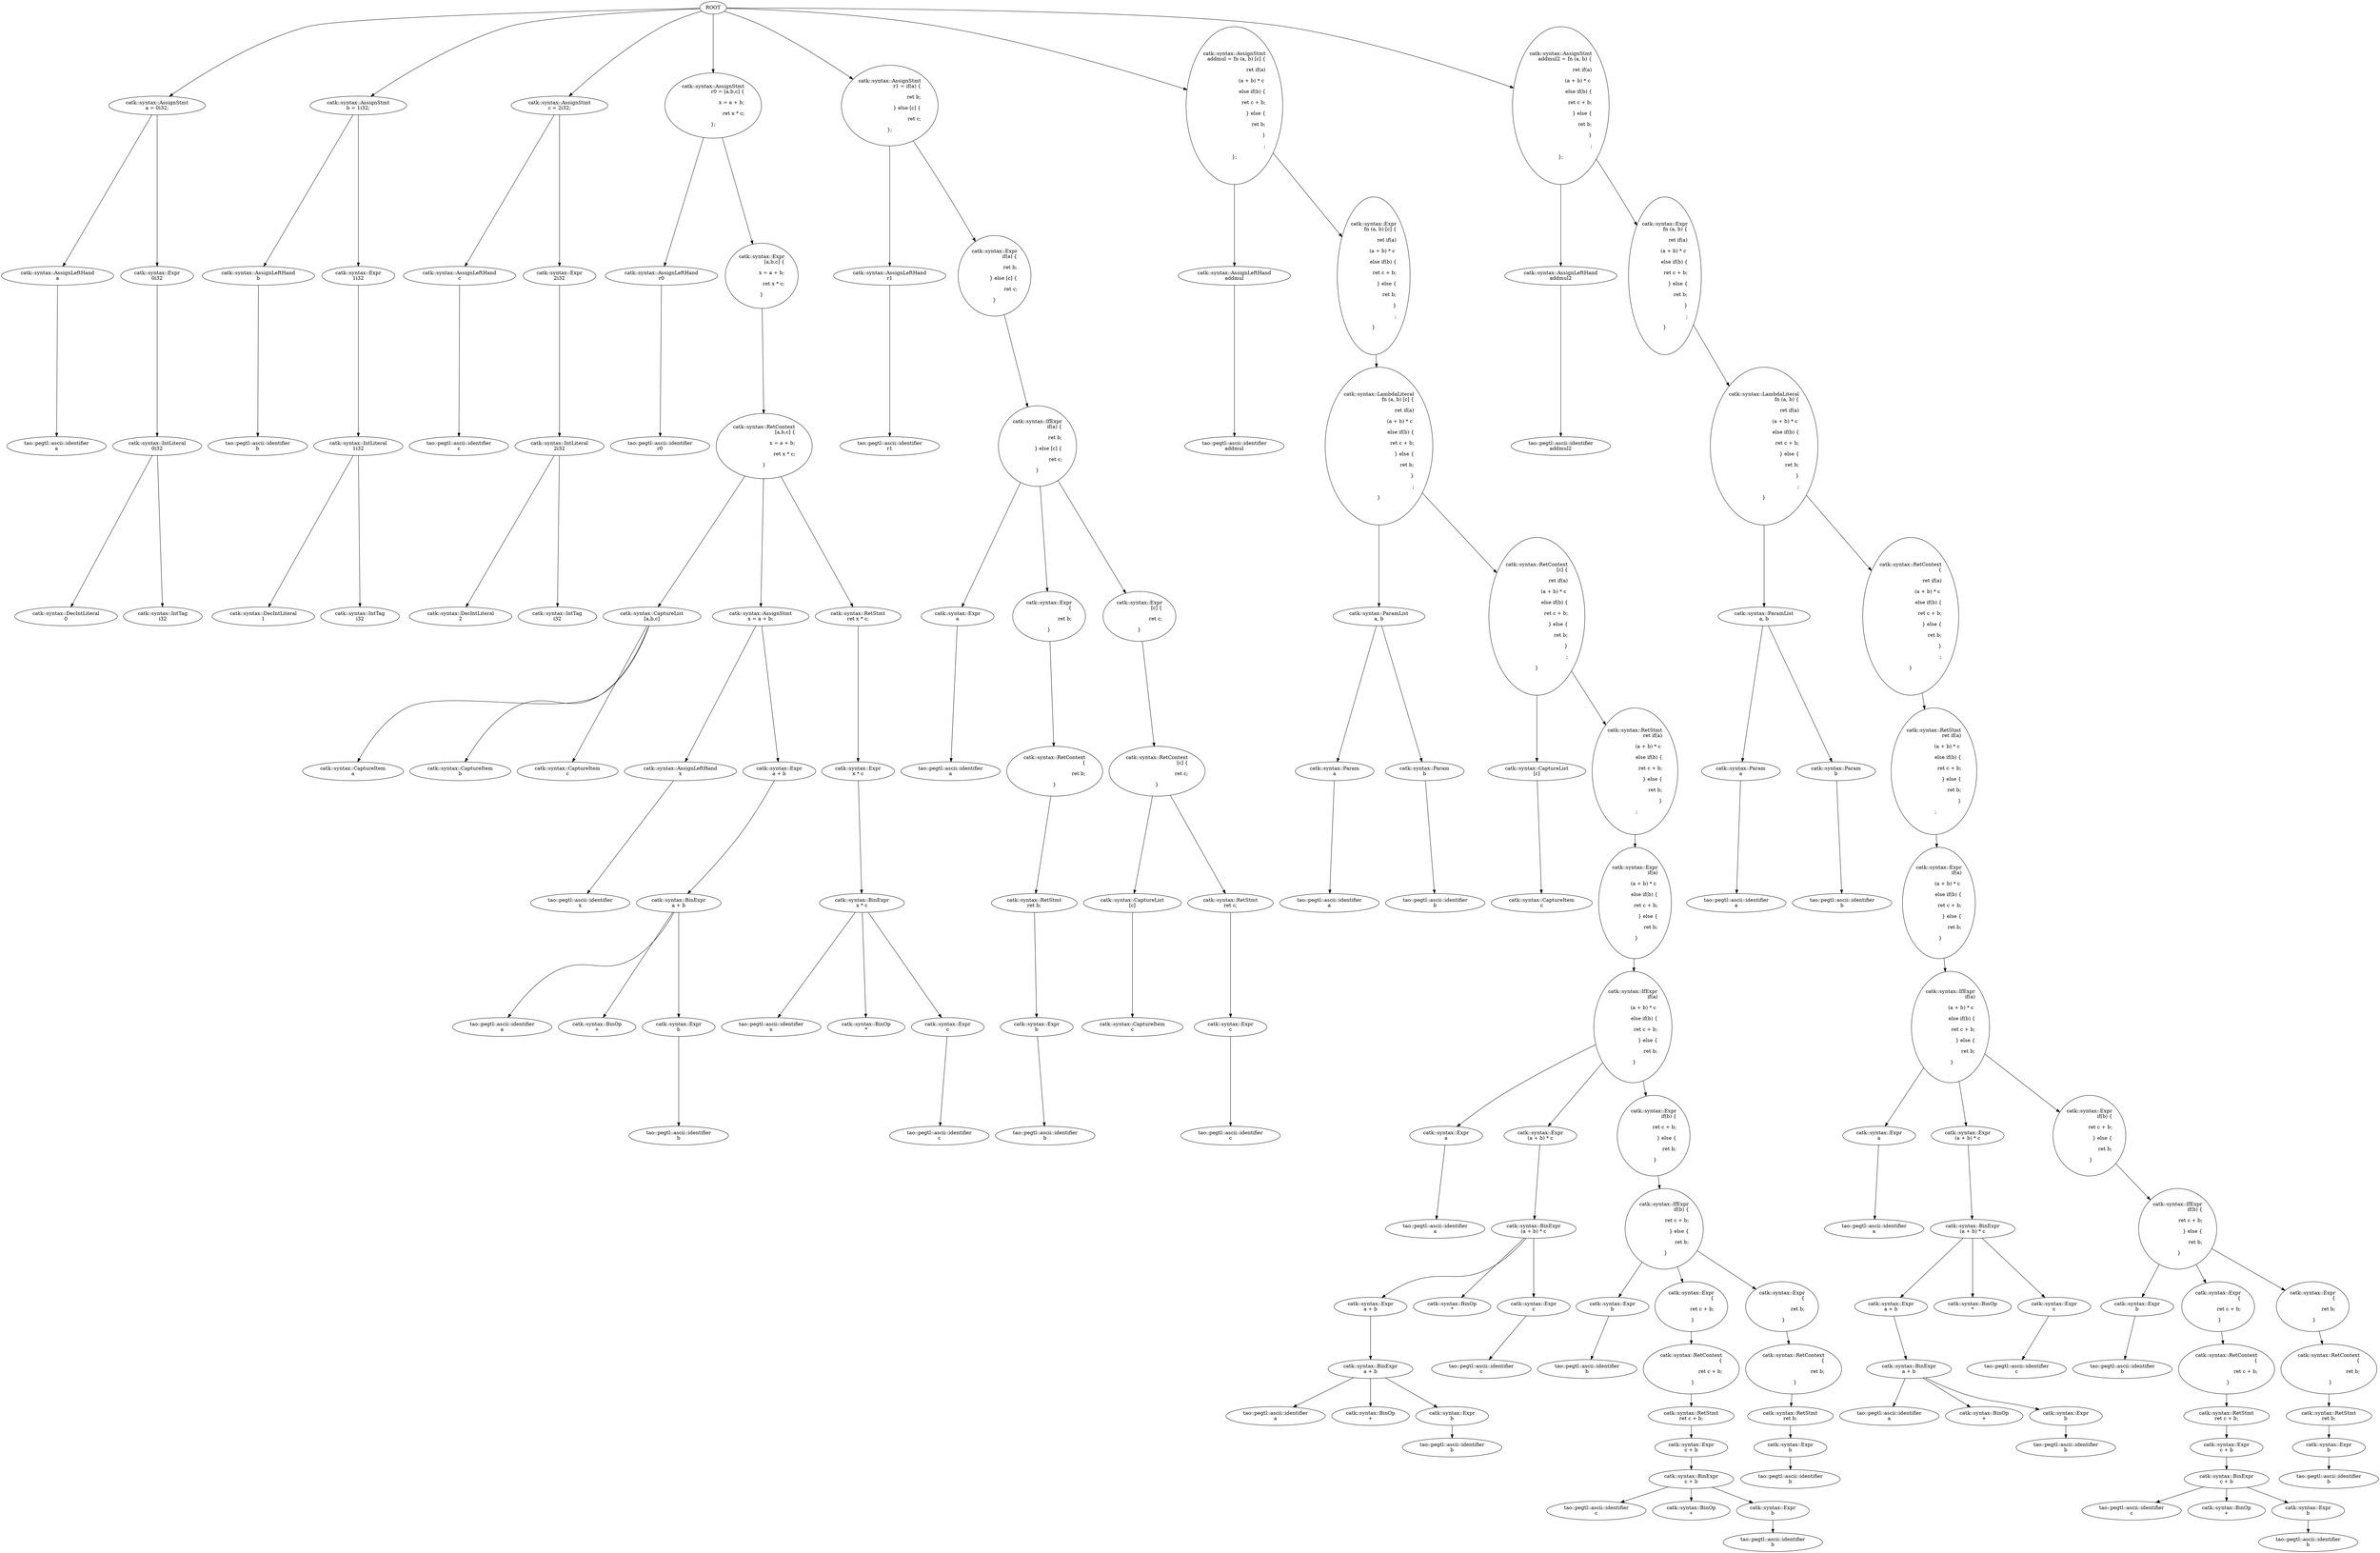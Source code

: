 digraph parse_tree
{
  x0x7d2830 [ label="ROOT" ]
  x0x7d2830 -> { x0x7d6f30, x0x683020, x0x683260, x0x682cc0, x0x7d89f0, x0x7d8060, x0x7dbb40 }
  x0x7d6f30 [ label="catk::syntax::AssignStmt\na = 0i32;" ]
  x0x7d6f30 -> { x0x7d6fc0, x0x7d7080 }
  x0x7d6fc0 [ label="catk::syntax::AssignLeftHand\na" ]
  x0x7d6fc0 -> { x0x7d71a0 }
  x0x7d71a0 [ label="tao::pegtl::ascii::identifier\na" ]
  x0x7d7080 [ label="catk::syntax::Expr\n0i32" ]
  x0x7d7080 -> { x0x6824e0 }
  x0x6824e0 [ label="catk::syntax::IntLiteral\n0i32" ]
  x0x6824e0 -> { x0x6829f0, x0x682f90 }
  x0x6829f0 [ label="catk::syntax::DecIntLiteral\n0" ]
  x0x682f90 [ label="catk::syntax::IntTag\ni32" ]
  x0x683020 [ label="catk::syntax::AssignStmt\nb = 1i32;" ]
  x0x683020 -> { x0x682a80, x0x682b10 }
  x0x682a80 [ label="catk::syntax::AssignLeftHand\nb" ]
  x0x682a80 -> { x0x6830b0 }
  x0x6830b0 [ label="tao::pegtl::ascii::identifier\nb" ]
  x0x682b10 [ label="catk::syntax::Expr\n1i32" ]
  x0x682b10 -> { x0x6831d0 }
  x0x6831d0 [ label="catk::syntax::IntLiteral\n1i32" ]
  x0x6831d0 -> { x0x683140, x0x682f00 }
  x0x683140 [ label="catk::syntax::DecIntLiteral\n1" ]
  x0x682f00 [ label="catk::syntax::IntTag\ni32" ]
  x0x683260 [ label="catk::syntax::AssignStmt\nc = 2i32;" ]
  x0x683260 -> { x0x682720, x0x682ba0 }
  x0x682720 [ label="catk::syntax::AssignLeftHand\nc" ]
  x0x682720 -> { x0x682690 }
  x0x682690 [ label="tao::pegtl::ascii::identifier\nc" ]
  x0x682ba0 [ label="catk::syntax::Expr\n2i32" ]
  x0x682ba0 -> { x0x6827b0 }
  x0x6827b0 [ label="catk::syntax::IntLiteral\n2i32" ]
  x0x6827b0 -> { x0x682840, x0x6828d0 }
  x0x682840 [ label="catk::syntax::DecIntLiteral\n2" ]
  x0x6828d0 [ label="catk::syntax::IntTag\ni32" ]
  x0x682cc0 [ label="catk::syntax::AssignStmt\nr0 = [a,b,c] {\r\n  x = a + b;\r\n  ret x * c;\r\n};" ]
  x0x682cc0 -> { x0x683380, x0x682960 }
  x0x683380 [ label="catk::syntax::AssignLeftHand\nr0" ]
  x0x683380 -> { x0x682600 }
  x0x682600 [ label="tao::pegtl::ascii::identifier\nr0" ]
  x0x682960 [ label="catk::syntax::Expr\n[a,b,c] {\r\n  x = a + b;\r\n  ret x * c;\r\n}" ]
  x0x682960 -> { x0x682de0 }
  x0x682de0 [ label="catk::syntax::RetContext\n[a,b,c] {\r\n  x = a + b;\r\n  ret x * c;\r\n}" ]
  x0x682de0 -> { x0x7d8e70, x0x7d83c0, x0x7d8cc0 }
  x0x7d8e70 [ label="catk::syntax::CaptureList\n[a,b,c]" ]
  x0x7d8e70 -> { x0x7d9bf0, x0x7d9800, x0x7d9140 }
  x0x7d9bf0 [ label="catk::syntax::CaptureItem\na" ]
  x0x7d9800 [ label="catk::syntax::CaptureItem\nb" ]
  x0x7d9140 [ label="catk::syntax::CaptureItem\nc" ]
  x0x7d83c0 [ label="catk::syntax::AssignStmt\nx = a + b;" ]
  x0x7d83c0 -> { x0x7d9530, x0x7d9770 }
  x0x7d9530 [ label="catk::syntax::AssignLeftHand\nx" ]
  x0x7d9530 -> { x0x7d8180 }
  x0x7d8180 [ label="tao::pegtl::ascii::identifier\nx" ]
  x0x7d9770 [ label="catk::syntax::Expr\na + b" ]
  x0x7d9770 -> { x0x7d8c30 }
  x0x7d8c30 [ label="catk::syntax::BinExpr\na + b" ]
  x0x7d8c30 -> { x0x7d8450, x0x7d9890, x0x7d9380 }
  x0x7d8450 [ label="tao::pegtl::ascii::identifier\na" ]
  x0x7d9890 [ label="catk::syntax::BinOp\n+" ]
  x0x7d9380 [ label="catk::syntax::Expr\nb" ]
  x0x7d9380 -> { x0x7d9a40 }
  x0x7d9a40 [ label="tao::pegtl::ascii::identifier\nb" ]
  x0x7d8cc0 [ label="catk::syntax::RetStmt\nret x * c;" ]
  x0x7d8cc0 -> { x0x7d92f0 }
  x0x7d92f0 [ label="catk::syntax::Expr\nx * c" ]
  x0x7d92f0 -> { x0x7d9920 }
  x0x7d9920 [ label="catk::syntax::BinExpr\nx * c" ]
  x0x7d9920 -> { x0x7d91d0, x0x7d9260, x0x7d8f00 }
  x0x7d91d0 [ label="tao::pegtl::ascii::identifier\nx" ]
  x0x7d9260 [ label="catk::syntax::BinOp\n*" ]
  x0x7d8f00 [ label="catk::syntax::Expr\nc" ]
  x0x7d8f00 -> { x0x7d9ad0 }
  x0x7d9ad0 [ label="tao::pegtl::ascii::identifier\nc" ]
  x0x7d89f0 [ label="catk::syntax::AssignStmt\nr1 = if(a) {\r\n  ret b;\r\n} else [c] {\r\n  ret c;\r\n};" ]
  x0x7d89f0 -> { x0x7d96e0, x0x7d9da0 }
  x0x7d96e0 [ label="catk::syntax::AssignLeftHand\nr1" ]
  x0x7d96e0 -> { x0x7d9c80 }
  x0x7d9c80 [ label="tao::pegtl::ascii::identifier\nr1" ]
  x0x7d9da0 [ label="catk::syntax::Expr\nif(a) {\r\n  ret b;\r\n} else [c] {\r\n  ret c;\r\n}" ]
  x0x7d9da0 -> { x0x7d7eb0 }
  x0x7d7eb0 [ label="catk::syntax::IfExpr\nif(a) {\r\n  ret b;\r\n} else [c] {\r\n  ret c;\r\n}" ]
  x0x7d7eb0 -> { x0x7d9b60, x0x7d9410, x0x7d8720 }
  x0x7d9b60 [ label="catk::syntax::Expr\na" ]
  x0x7d9b60 -> { x0x7d84e0 }
  x0x7d84e0 [ label="tao::pegtl::ascii::identifier\na" ]
  x0x7d9410 [ label="catk::syntax::Expr\n{\r\n  ret b;\r\n}" ]
  x0x7d9410 -> { x0x7d9d10 }
  x0x7d9d10 [ label="catk::syntax::RetContext\n{\r\n  ret b;\r\n}" ]
  x0x7d9d10 -> { x0x7d80f0 }
  x0x7d80f0 [ label="catk::syntax::RetStmt\nret b;" ]
  x0x7d80f0 -> { x0x7d7f40 }
  x0x7d7f40 [ label="catk::syntax::Expr\nb" ]
  x0x7d7f40 -> { x0x7d8570 }
  x0x7d8570 [ label="tao::pegtl::ascii::identifier\nb" ]
  x0x7d8720 [ label="catk::syntax::Expr\n[c] {\r\n  ret c;\r\n}" ]
  x0x7d8720 -> { x0x7d94a0 }
  x0x7d94a0 [ label="catk::syntax::RetContext\n[c] {\r\n  ret c;\r\n}" ]
  x0x7d94a0 -> { x0x7d9650, x0x7d88d0 }
  x0x7d9650 [ label="catk::syntax::CaptureList\n[c]" ]
  x0x7d9650 -> { x0x7d8de0 }
  x0x7d8de0 [ label="catk::syntax::CaptureItem\nc" ]
  x0x7d88d0 [ label="catk::syntax::RetStmt\nret c;" ]
  x0x7d88d0 -> { x0x7d7fd0 }
  x0x7d7fd0 [ label="catk::syntax::Expr\nc" ]
  x0x7d7fd0 -> { x0x7d8210 }
  x0x7d8210 [ label="tao::pegtl::ascii::identifier\nc" ]
  x0x7d8060 [ label="catk::syntax::AssignStmt\naddmul = fn (a, b) [c] {\r\n  ret if(a)\r\n    (a + b) * c \r\n  else if(b) {\r\n    ret c + b;\r\n  } else {\r\n    ret b;\r\n  }\r\n  ;\r\n};" ]
  x0x7d8060 -> { x0x7d82a0, x0x7d8600 }
  x0x7d82a0 [ label="catk::syntax::AssignLeftHand\naddmul" ]
  x0x7d82a0 -> { x0x7d8330 }
  x0x7d8330 [ label="tao::pegtl::ascii::identifier\naddmul" ]
  x0x7d8600 [ label="catk::syntax::Expr\nfn (a, b) [c] {\r\n  ret if(a)\r\n    (a + b) * c \r\n  else if(b) {\r\n    ret c + b;\r\n  } else {\r\n    ret b;\r\n  }\r\n  ;\r\n}" ]
  x0x7d8600 -> { x0x7d8840 }
  x0x7d8840 [ label="catk::syntax::LambdaLiteral\nfn (a, b) [c] {\r\n  ret if(a)\r\n    (a + b) * c \r\n  else if(b) {\r\n    ret c + b;\r\n  } else {\r\n    ret b;\r\n  }\r\n  ;\r\n}" ]
  x0x7d8840 -> { x0x7d99b0, x0x6832f0 }
  x0x7d99b0 [ label="catk::syntax::ParamList\na, b" ]
  x0x7d99b0 -> { x0x7d8a80, x0x7d8ba0 }
  x0x7d8a80 [ label="catk::syntax::Param\na" ]
  x0x7d8a80 -> { x0x7d8b10 }
  x0x7d8b10 [ label="tao::pegtl::ascii::identifier\na" ]
  x0x7d8ba0 [ label="catk::syntax::Param\nb" ]
  x0x7d8ba0 -> { x0x7d9020 }
  x0x7d9020 [ label="tao::pegtl::ascii::identifier\nb" ]
  x0x6832f0 [ label="catk::syntax::RetContext\n[c] {\r\n  ret if(a)\r\n    (a + b) * c \r\n  else if(b) {\r\n    ret c + b;\r\n  } else {\r\n    ret b;\r\n  }\r\n  ;\r\n}" ]
  x0x6832f0 -> { x0x682d50, x0x682c30 }
  x0x682d50 [ label="catk::syntax::CaptureList\n[c]" ]
  x0x682d50 -> { x0x7d90b0 }
  x0x7d90b0 [ label="catk::syntax::CaptureItem\nc" ]
  x0x682c30 [ label="catk::syntax::RetStmt\nret if(a)\r\n    (a + b) * c \r\n  else if(b) {\r\n    ret c + b;\r\n  } else {\r\n    ret b;\r\n  }\r\n  ;" ]
  x0x682c30 -> { x0x682570 }
  x0x682570 [ label="catk::syntax::Expr\nif(a)\r\n    (a + b) * c \r\n  else if(b) {\r\n    ret c + b;\r\n  } else {\r\n    ret b;\r\n  }" ]
  x0x682570 -> { x0x682e70 }
  x0x682e70 [ label="catk::syntax::IfExpr\nif(a)\r\n    (a + b) * c \r\n  else if(b) {\r\n    ret c + b;\r\n  } else {\r\n    ret b;\r\n  }" ]
  x0x682e70 -> { x0x7db2d0, x0x7dc200, x0x7dc710 }
  x0x7db2d0 [ label="catk::syntax::Expr\na" ]
  x0x7db2d0 -> { x0x7dc680 }
  x0x7dc680 [ label="tao::pegtl::ascii::identifier\na" ]
  x0x7dc200 [ label="catk::syntax::Expr\n(a + b) * c" ]
  x0x7dc200 -> { x0x7dbf30 }
  x0x7dbf30 [ label="catk::syntax::BinExpr\n(a + b) * c" ]
  x0x7dbf30 -> { x0x7db090, x0x7db120, x0x7db360 }
  x0x7db090 [ label="catk::syntax::Expr\na + b" ]
  x0x7db090 -> { x0x7dcc20 }
  x0x7dcc20 [ label="catk::syntax::BinExpr\na + b" ]
  x0x7dcc20 -> { x0x7db7e0, x0x7dbcf0, x0x7dc5f0 }
  x0x7db7e0 [ label="tao::pegtl::ascii::identifier\na" ]
  x0x7dbcf0 [ label="catk::syntax::BinOp\n+" ]
  x0x7dc5f0 [ label="catk::syntax::Expr\nb" ]
  x0x7dc5f0 -> { x0x7dbfc0 }
  x0x7dbfc0 [ label="tao::pegtl::ascii::identifier\nb" ]
  x0x7db120 [ label="catk::syntax::BinOp\n*" ]
  x0x7db360 [ label="catk::syntax::Expr\nc" ]
  x0x7db360 -> { x0x7dbe10 }
  x0x7dbe10 [ label="tao::pegtl::ascii::identifier\nc" ]
  x0x7dc710 [ label="catk::syntax::Expr\nif(b) {\r\n    ret c + b;\r\n  } else {\r\n    ret b;\r\n  }" ]
  x0x7dc710 -> { x0x7dc170 }
  x0x7dc170 [ label="catk::syntax::IfExpr\nif(b) {\r\n    ret c + b;\r\n  } else {\r\n    ret b;\r\n  }" ]
  x0x7dc170 -> { x0x7dc9e0, x0x7dc290, x0x7dba20 }
  x0x7dc9e0 [ label="catk::syntax::Expr\nb" ]
  x0x7dc9e0 -> { x0x7dbea0 }
  x0x7dbea0 [ label="tao::pegtl::ascii::identifier\nb" ]
  x0x7dc290 [ label="catk::syntax::Expr\n{\r\n    ret c + b;\r\n  }" ]
  x0x7dc290 -> { x0x7db6c0 }
  x0x7db6c0 [ label="catk::syntax::RetContext\n{\r\n    ret c + b;\r\n  }" ]
  x0x7db6c0 -> { x0x7dca70 }
  x0x7dca70 [ label="catk::syntax::RetStmt\nret c + b;" ]
  x0x7dca70 -> { x0x7dc050 }
  x0x7dc050 [ label="catk::syntax::Expr\nc + b" ]
  x0x7dc050 -> { x0x7db990 }
  x0x7db990 [ label="catk::syntax::BinExpr\nc + b" ]
  x0x7db990 -> { x0x7dcb00, x0x7db3f0, x0x7dc560 }
  x0x7dcb00 [ label="tao::pegtl::ascii::identifier\nc" ]
  x0x7db3f0 [ label="catk::syntax::BinOp\n+" ]
  x0x7dc560 [ label="catk::syntax::Expr\nb" ]
  x0x7dc560 -> { x0x7dc3b0 }
  x0x7dc3b0 [ label="tao::pegtl::ascii::identifier\nb" ]
  x0x7dba20 [ label="catk::syntax::Expr\n{\r\n    ret b;\r\n  }" ]
  x0x7dba20 -> { x0x7dcb90 }
  x0x7dcb90 [ label="catk::syntax::RetContext\n{\r\n    ret b;\r\n  }" ]
  x0x7dcb90 -> { x0x7db750 }
  x0x7db750 [ label="catk::syntax::RetStmt\nret b;" ]
  x0x7db750 -> { x0x7db480 }
  x0x7db480 [ label="catk::syntax::Expr\nb" ]
  x0x7db480 -> { x0x7dc8c0 }
  x0x7dc8c0 [ label="tao::pegtl::ascii::identifier\nb" ]
  x0x7dbb40 [ label="catk::syntax::AssignStmt\naddmul2 = fn (a, b) {\r\n  ret if(a)\r\n    (a + b) * c \r\n  else if(b) {\r\n    ret c + b;\r\n  } else {\r\n    ret b;\r\n  }\r\n  ;\r\n};" ]
  x0x7dbb40 -> { x0x7db510, x0x7dbc60 }
  x0x7db510 [ label="catk::syntax::AssignLeftHand\naddmul2" ]
  x0x7db510 -> { x0x7dbbd0 }
  x0x7dbbd0 [ label="tao::pegtl::ascii::identifier\naddmul2" ]
  x0x7dbc60 [ label="catk::syntax::Expr\nfn (a, b) {\r\n  ret if(a)\r\n    (a + b) * c \r\n  else if(b) {\r\n    ret c + b;\r\n  } else {\r\n    ret b;\r\n  }\r\n  ;\r\n}" ]
  x0x7dbc60 -> { x0x7dccb0 }
  x0x7dccb0 [ label="catk::syntax::LambdaLiteral\nfn (a, b) {\r\n  ret if(a)\r\n    (a + b) * c \r\n  else if(b) {\r\n    ret c + b;\r\n  } else {\r\n    ret b;\r\n  }\r\n  ;\r\n}" ]
  x0x7dccb0 -> { x0x7dc830, x0x7dcd40 }
  x0x7dc830 [ label="catk::syntax::ParamList\na, b" ]
  x0x7dc830 -> { x0x7dc950, x0x7db630 }
  x0x7dc950 [ label="catk::syntax::Param\na" ]
  x0x7dc950 -> { x0x7db870 }
  x0x7db870 [ label="tao::pegtl::ascii::identifier\na" ]
  x0x7db630 [ label="catk::syntax::Param\nb" ]
  x0x7db630 -> { x0x7dc440 }
  x0x7dc440 [ label="tao::pegtl::ascii::identifier\nb" ]
  x0x7dcd40 [ label="catk::syntax::RetContext\n{\r\n  ret if(a)\r\n    (a + b) * c \r\n  else if(b) {\r\n    ret c + b;\r\n  } else {\r\n    ret b;\r\n  }\r\n  ;\r\n}" ]
  x0x7dcd40 -> { x0x7daf70 }
  x0x7daf70 [ label="catk::syntax::RetStmt\nret if(a)\r\n    (a + b) * c \r\n  else if(b) {\r\n    ret c + b;\r\n  } else {\r\n    ret b;\r\n  }\r\n  ;" ]
  x0x7daf70 -> { x0x7dc320 }
  x0x7dc320 [ label="catk::syntax::Expr\nif(a)\r\n    (a + b) * c \r\n  else if(b) {\r\n    ret c + b;\r\n  } else {\r\n    ret b;\r\n  }" ]
  x0x7dc320 -> { x0x7daee0 }
  x0x7daee0 [ label="catk::syntax::IfExpr\nif(a)\r\n    (a + b) * c \r\n  else if(b) {\r\n    ret c + b;\r\n  } else {\r\n    ret b;\r\n  }" ]
  x0x7daee0 -> { x0x7db1b0, x0x7d95c0, x0x684b80 }
  x0x7db1b0 [ label="catk::syntax::Expr\na" ]
  x0x7db1b0 -> { x0x7d8f90 }
  x0x7d8f90 [ label="tao::pegtl::ascii::identifier\na" ]
  x0x7d95c0 [ label="catk::syntax::Expr\n(a + b) * c" ]
  x0x7d95c0 -> { x0x7d8690 }
  x0x7d8690 [ label="catk::syntax::BinExpr\n(a + b) * c" ]
  x0x7d8690 -> { x0x7dbd80, x0x684ca0, x0x685090 }
  x0x7dbd80 [ label="catk::syntax::Expr\na + b" ]
  x0x7dbd80 -> { x0x7db5a0 }
  x0x7db5a0 [ label="catk::syntax::BinExpr\na + b" ]
  x0x7db5a0 -> { x0x7db240, x0x6852d0, x0x684550 }
  x0x7db240 [ label="tao::pegtl::ascii::identifier\na" ]
  x0x6852d0 [ label="catk::syntax::BinOp\n+" ]
  x0x684550 [ label="catk::syntax::Expr\nb" ]
  x0x684550 -> { x0x6840d0 }
  x0x6840d0 [ label="tao::pegtl::ascii::identifier\nb" ]
  x0x684ca0 [ label="catk::syntax::BinOp\n*" ]
  x0x685090 [ label="catk::syntax::Expr\nc" ]
  x0x685090 -> { x0x685ab0 }
  x0x685ab0 [ label="tao::pegtl::ascii::identifier\nc" ]
  x0x684b80 [ label="catk::syntax::Expr\nif(b) {\r\n    ret c + b;\r\n  } else {\r\n    ret b;\r\n  }" ]
  x0x684b80 -> { x0x6844c0 }
  x0x6844c0 [ label="catk::syntax::IfExpr\nif(b) {\r\n    ret c + b;\r\n  } else {\r\n    ret b;\r\n  }" ]
  x0x6844c0 -> { x0x685b40, x0x6841f0, x0x685990 }
  x0x685b40 [ label="catk::syntax::Expr\nb" ]
  x0x685b40 -> { x0x684040 }
  x0x684040 [ label="tao::pegtl::ascii::identifier\nb" ]
  x0x6841f0 [ label="catk::syntax::Expr\n{\r\n    ret c + b;\r\n  }" ]
  x0x6841f0 -> { x0x6856c0 }
  x0x6856c0 [ label="catk::syntax::RetContext\n{\r\n    ret c + b;\r\n  }" ]
  x0x6856c0 -> { x0x684a60 }
  x0x684a60 [ label="catk::syntax::RetStmt\nret c + b;" ]
  x0x684a60 -> { x0x685750 }
  x0x685750 [ label="catk::syntax::Expr\nc + b" ]
  x0x685750 -> { x0x6857e0 }
  x0x6857e0 [ label="catk::syntax::BinExpr\nc + b" ]
  x0x6857e0 -> { x0x684670, x0x684790, x0x684160 }
  x0x684670 [ label="tao::pegtl::ascii::identifier\nc" ]
  x0x684790 [ label="catk::syntax::BinOp\n+" ]
  x0x684160 [ label="catk::syntax::Expr\nb" ]
  x0x684160 -> { x0x685c60 }
  x0x685c60 [ label="tao::pegtl::ascii::identifier\nb" ]
  x0x685990 [ label="catk::syntax::Expr\n{\r\n    ret b;\r\n  }" ]
  x0x685990 -> { x0x685870 }
  x0x685870 [ label="catk::syntax::RetContext\n{\r\n    ret b;\r\n  }" ]
  x0x685870 -> { x0x685900 }
  x0x685900 [ label="catk::syntax::RetStmt\nret b;" ]
  x0x685900 -> { x0x6843a0 }
  x0x6843a0 [ label="catk::syntax::Expr\nb" ]
  x0x6843a0 -> { x0x685a20 }
  x0x685a20 [ label="tao::pegtl::ascii::identifier\nb" ]
}
